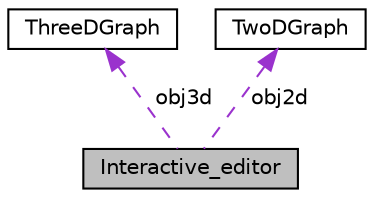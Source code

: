 digraph "Interactive_editor"
{
  edge [fontname="Helvetica",fontsize="10",labelfontname="Helvetica",labelfontsize="10"];
  node [fontname="Helvetica",fontsize="10",shape=record];
  Node1 [label="Interactive_editor",height=0.2,width=0.4,color="black", fillcolor="grey75", style="filled", fontcolor="black"];
  Node2 -> Node1 [dir="back",color="darkorchid3",fontsize="10",style="dashed",label=" obj3d" ];
  Node2 [label="ThreeDGraph",height=0.2,width=0.4,color="black", fillcolor="white", style="filled",URL="$classThreeDGraph.html",tooltip="3D behaviour class. "];
  Node3 -> Node1 [dir="back",color="darkorchid3",fontsize="10",style="dashed",label=" obj2d" ];
  Node3 [label="TwoDGraph",height=0.2,width=0.4,color="black", fillcolor="white", style="filled",URL="$classTwoDGraph.html",tooltip="2D behaviour class. "];
}
